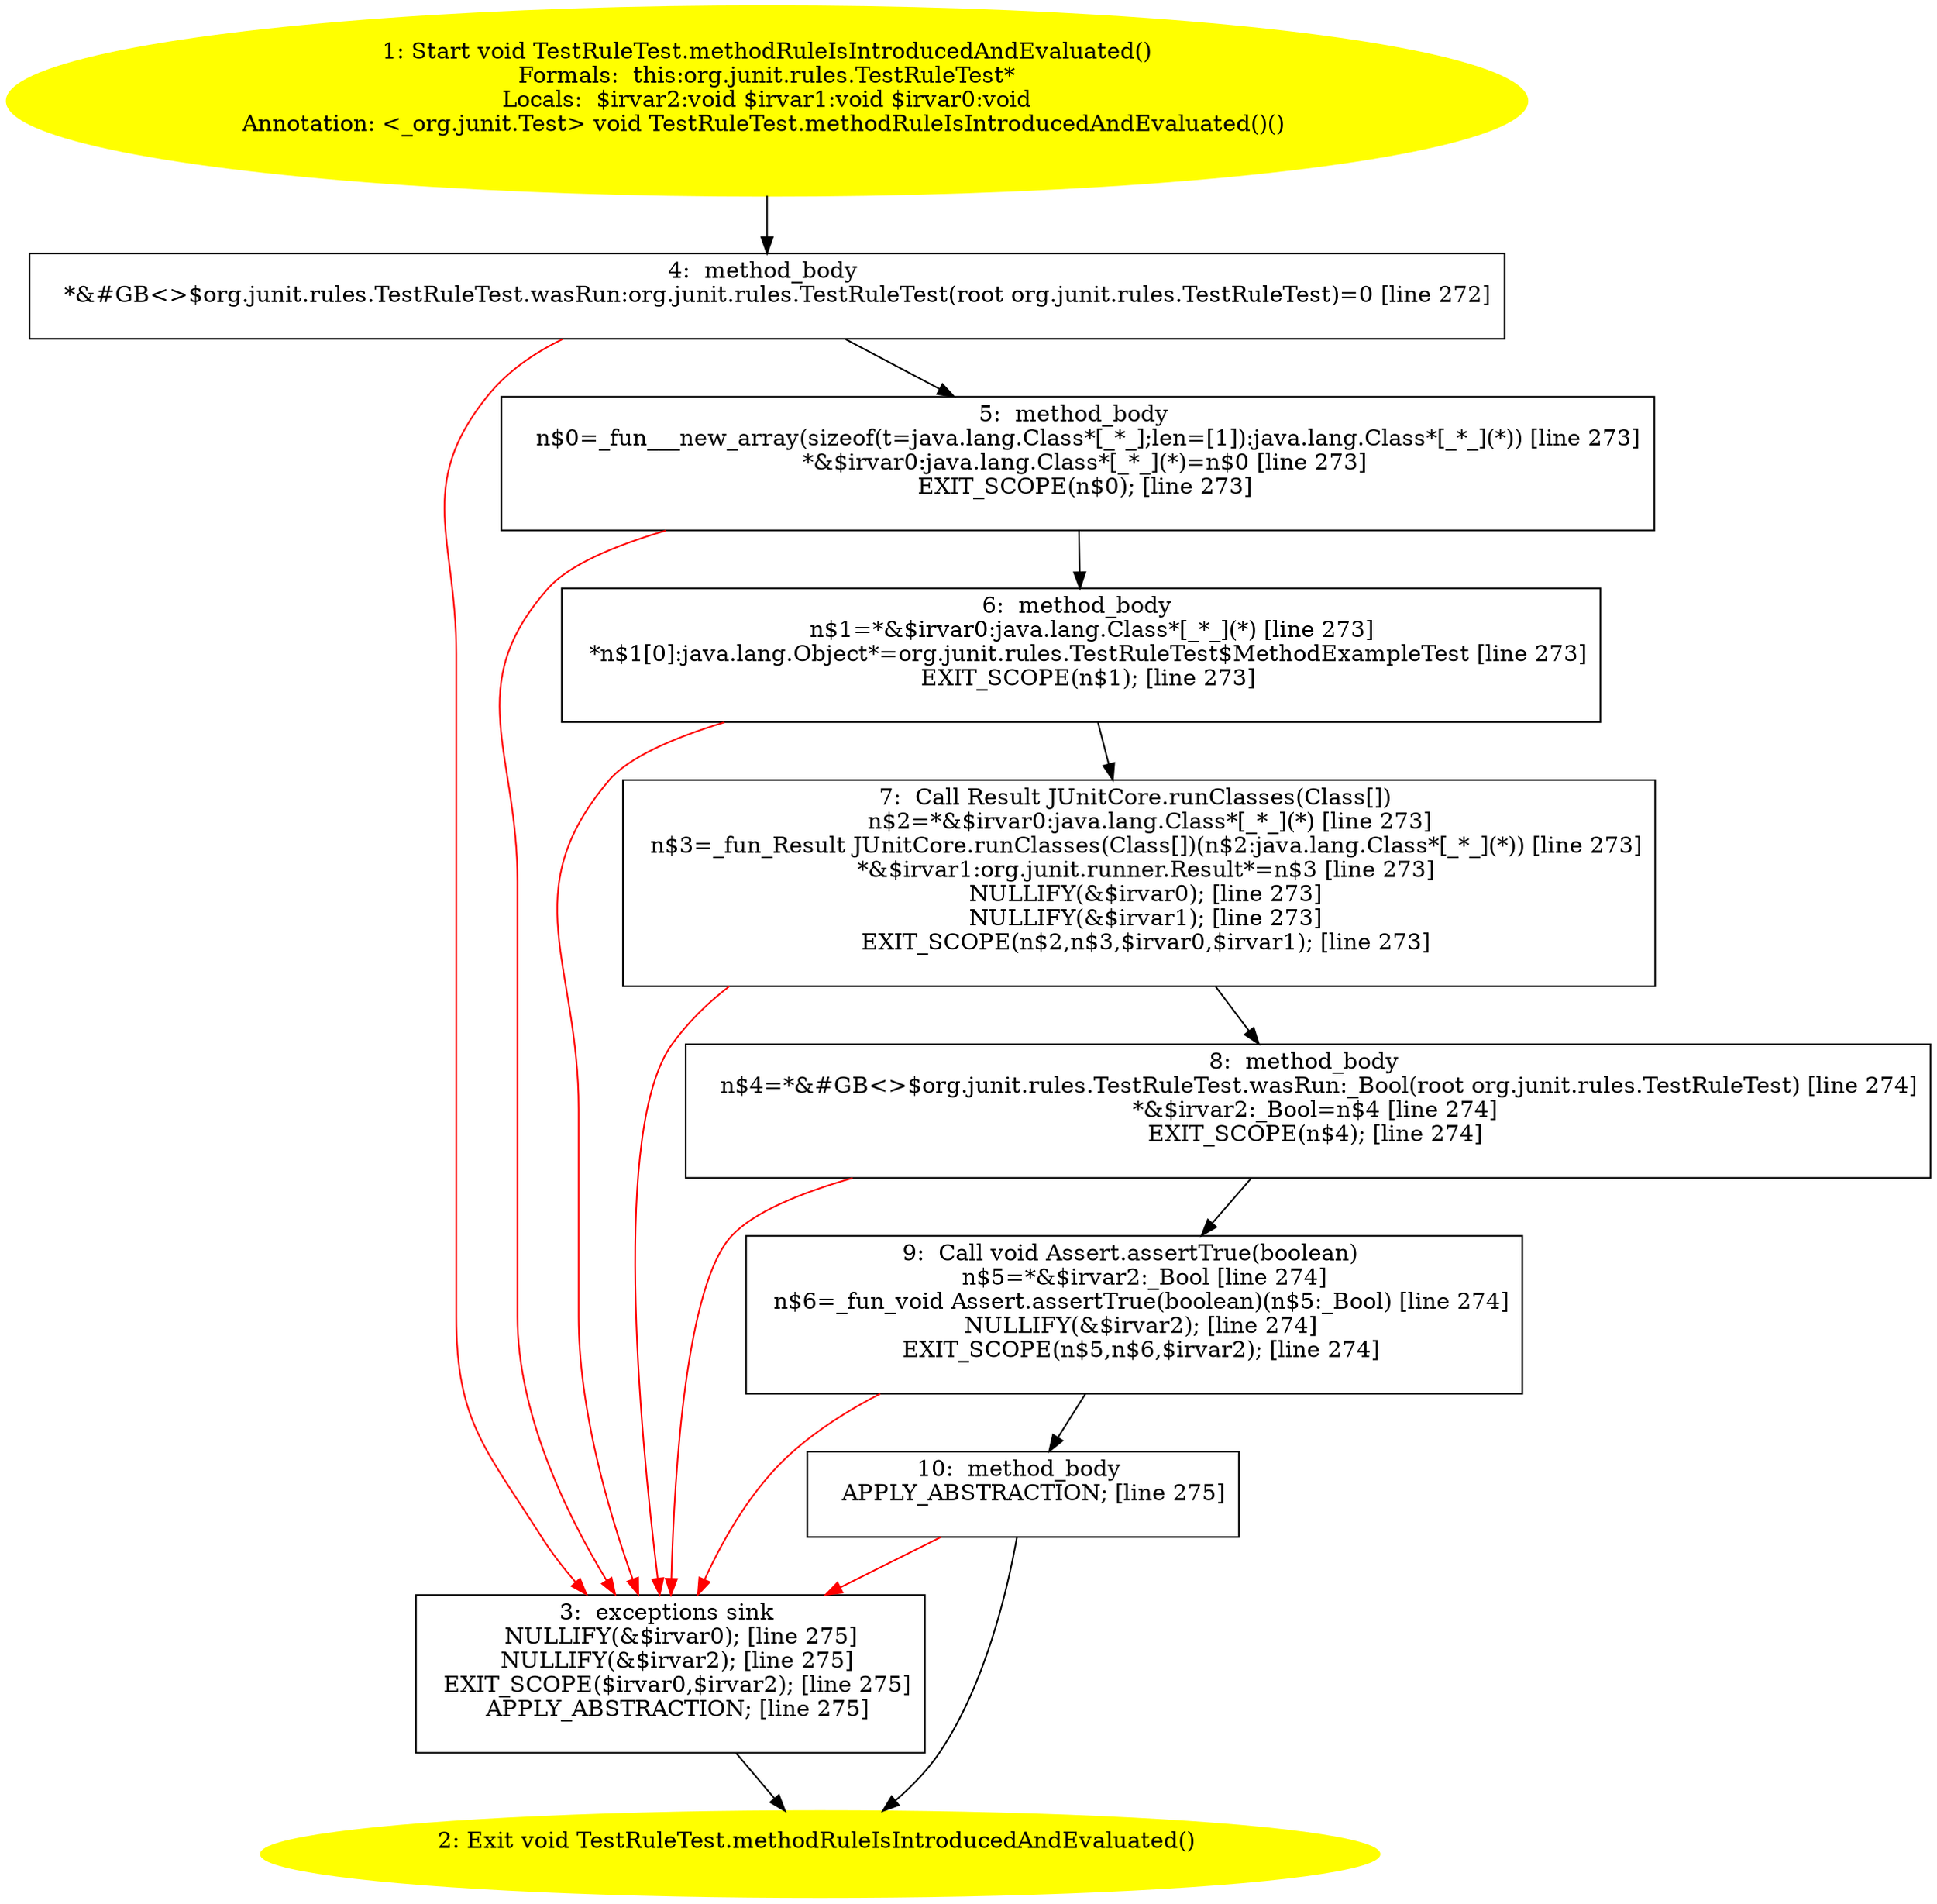 /* @generated */
digraph cfg {
"org.junit.rules.TestRuleTest.methodRuleIsIntroducedAndEvaluated():void.ff5929a97ef025a92b7037120dbfeb3b_1" [label="1: Start void TestRuleTest.methodRuleIsIntroducedAndEvaluated()\nFormals:  this:org.junit.rules.TestRuleTest*\nLocals:  $irvar2:void $irvar1:void $irvar0:void\nAnnotation: <_org.junit.Test> void TestRuleTest.methodRuleIsIntroducedAndEvaluated()() \n  " color=yellow style=filled]
	

	 "org.junit.rules.TestRuleTest.methodRuleIsIntroducedAndEvaluated():void.ff5929a97ef025a92b7037120dbfeb3b_1" -> "org.junit.rules.TestRuleTest.methodRuleIsIntroducedAndEvaluated():void.ff5929a97ef025a92b7037120dbfeb3b_4" ;
"org.junit.rules.TestRuleTest.methodRuleIsIntroducedAndEvaluated():void.ff5929a97ef025a92b7037120dbfeb3b_2" [label="2: Exit void TestRuleTest.methodRuleIsIntroducedAndEvaluated() \n  " color=yellow style=filled]
	

"org.junit.rules.TestRuleTest.methodRuleIsIntroducedAndEvaluated():void.ff5929a97ef025a92b7037120dbfeb3b_3" [label="3:  exceptions sink \n   NULLIFY(&$irvar0); [line 275]\n  NULLIFY(&$irvar2); [line 275]\n  EXIT_SCOPE($irvar0,$irvar2); [line 275]\n  APPLY_ABSTRACTION; [line 275]\n " shape="box"]
	

	 "org.junit.rules.TestRuleTest.methodRuleIsIntroducedAndEvaluated():void.ff5929a97ef025a92b7037120dbfeb3b_3" -> "org.junit.rules.TestRuleTest.methodRuleIsIntroducedAndEvaluated():void.ff5929a97ef025a92b7037120dbfeb3b_2" ;
"org.junit.rules.TestRuleTest.methodRuleIsIntroducedAndEvaluated():void.ff5929a97ef025a92b7037120dbfeb3b_4" [label="4:  method_body \n   *&#GB<>$org.junit.rules.TestRuleTest.wasRun:org.junit.rules.TestRuleTest(root org.junit.rules.TestRuleTest)=0 [line 272]\n " shape="box"]
	

	 "org.junit.rules.TestRuleTest.methodRuleIsIntroducedAndEvaluated():void.ff5929a97ef025a92b7037120dbfeb3b_4" -> "org.junit.rules.TestRuleTest.methodRuleIsIntroducedAndEvaluated():void.ff5929a97ef025a92b7037120dbfeb3b_5" ;
	 "org.junit.rules.TestRuleTest.methodRuleIsIntroducedAndEvaluated():void.ff5929a97ef025a92b7037120dbfeb3b_4" -> "org.junit.rules.TestRuleTest.methodRuleIsIntroducedAndEvaluated():void.ff5929a97ef025a92b7037120dbfeb3b_3" [color="red" ];
"org.junit.rules.TestRuleTest.methodRuleIsIntroducedAndEvaluated():void.ff5929a97ef025a92b7037120dbfeb3b_5" [label="5:  method_body \n   n$0=_fun___new_array(sizeof(t=java.lang.Class*[_*_];len=[1]):java.lang.Class*[_*_](*)) [line 273]\n  *&$irvar0:java.lang.Class*[_*_](*)=n$0 [line 273]\n  EXIT_SCOPE(n$0); [line 273]\n " shape="box"]
	

	 "org.junit.rules.TestRuleTest.methodRuleIsIntroducedAndEvaluated():void.ff5929a97ef025a92b7037120dbfeb3b_5" -> "org.junit.rules.TestRuleTest.methodRuleIsIntroducedAndEvaluated():void.ff5929a97ef025a92b7037120dbfeb3b_6" ;
	 "org.junit.rules.TestRuleTest.methodRuleIsIntroducedAndEvaluated():void.ff5929a97ef025a92b7037120dbfeb3b_5" -> "org.junit.rules.TestRuleTest.methodRuleIsIntroducedAndEvaluated():void.ff5929a97ef025a92b7037120dbfeb3b_3" [color="red" ];
"org.junit.rules.TestRuleTest.methodRuleIsIntroducedAndEvaluated():void.ff5929a97ef025a92b7037120dbfeb3b_6" [label="6:  method_body \n   n$1=*&$irvar0:java.lang.Class*[_*_](*) [line 273]\n  *n$1[0]:java.lang.Object*=org.junit.rules.TestRuleTest$MethodExampleTest [line 273]\n  EXIT_SCOPE(n$1); [line 273]\n " shape="box"]
	

	 "org.junit.rules.TestRuleTest.methodRuleIsIntroducedAndEvaluated():void.ff5929a97ef025a92b7037120dbfeb3b_6" -> "org.junit.rules.TestRuleTest.methodRuleIsIntroducedAndEvaluated():void.ff5929a97ef025a92b7037120dbfeb3b_7" ;
	 "org.junit.rules.TestRuleTest.methodRuleIsIntroducedAndEvaluated():void.ff5929a97ef025a92b7037120dbfeb3b_6" -> "org.junit.rules.TestRuleTest.methodRuleIsIntroducedAndEvaluated():void.ff5929a97ef025a92b7037120dbfeb3b_3" [color="red" ];
"org.junit.rules.TestRuleTest.methodRuleIsIntroducedAndEvaluated():void.ff5929a97ef025a92b7037120dbfeb3b_7" [label="7:  Call Result JUnitCore.runClasses(Class[]) \n   n$2=*&$irvar0:java.lang.Class*[_*_](*) [line 273]\n  n$3=_fun_Result JUnitCore.runClasses(Class[])(n$2:java.lang.Class*[_*_](*)) [line 273]\n  *&$irvar1:org.junit.runner.Result*=n$3 [line 273]\n  NULLIFY(&$irvar0); [line 273]\n  NULLIFY(&$irvar1); [line 273]\n  EXIT_SCOPE(n$2,n$3,$irvar0,$irvar1); [line 273]\n " shape="box"]
	

	 "org.junit.rules.TestRuleTest.methodRuleIsIntroducedAndEvaluated():void.ff5929a97ef025a92b7037120dbfeb3b_7" -> "org.junit.rules.TestRuleTest.methodRuleIsIntroducedAndEvaluated():void.ff5929a97ef025a92b7037120dbfeb3b_8" ;
	 "org.junit.rules.TestRuleTest.methodRuleIsIntroducedAndEvaluated():void.ff5929a97ef025a92b7037120dbfeb3b_7" -> "org.junit.rules.TestRuleTest.methodRuleIsIntroducedAndEvaluated():void.ff5929a97ef025a92b7037120dbfeb3b_3" [color="red" ];
"org.junit.rules.TestRuleTest.methodRuleIsIntroducedAndEvaluated():void.ff5929a97ef025a92b7037120dbfeb3b_8" [label="8:  method_body \n   n$4=*&#GB<>$org.junit.rules.TestRuleTest.wasRun:_Bool(root org.junit.rules.TestRuleTest) [line 274]\n  *&$irvar2:_Bool=n$4 [line 274]\n  EXIT_SCOPE(n$4); [line 274]\n " shape="box"]
	

	 "org.junit.rules.TestRuleTest.methodRuleIsIntroducedAndEvaluated():void.ff5929a97ef025a92b7037120dbfeb3b_8" -> "org.junit.rules.TestRuleTest.methodRuleIsIntroducedAndEvaluated():void.ff5929a97ef025a92b7037120dbfeb3b_9" ;
	 "org.junit.rules.TestRuleTest.methodRuleIsIntroducedAndEvaluated():void.ff5929a97ef025a92b7037120dbfeb3b_8" -> "org.junit.rules.TestRuleTest.methodRuleIsIntroducedAndEvaluated():void.ff5929a97ef025a92b7037120dbfeb3b_3" [color="red" ];
"org.junit.rules.TestRuleTest.methodRuleIsIntroducedAndEvaluated():void.ff5929a97ef025a92b7037120dbfeb3b_9" [label="9:  Call void Assert.assertTrue(boolean) \n   n$5=*&$irvar2:_Bool [line 274]\n  n$6=_fun_void Assert.assertTrue(boolean)(n$5:_Bool) [line 274]\n  NULLIFY(&$irvar2); [line 274]\n  EXIT_SCOPE(n$5,n$6,$irvar2); [line 274]\n " shape="box"]
	

	 "org.junit.rules.TestRuleTest.methodRuleIsIntroducedAndEvaluated():void.ff5929a97ef025a92b7037120dbfeb3b_9" -> "org.junit.rules.TestRuleTest.methodRuleIsIntroducedAndEvaluated():void.ff5929a97ef025a92b7037120dbfeb3b_10" ;
	 "org.junit.rules.TestRuleTest.methodRuleIsIntroducedAndEvaluated():void.ff5929a97ef025a92b7037120dbfeb3b_9" -> "org.junit.rules.TestRuleTest.methodRuleIsIntroducedAndEvaluated():void.ff5929a97ef025a92b7037120dbfeb3b_3" [color="red" ];
"org.junit.rules.TestRuleTest.methodRuleIsIntroducedAndEvaluated():void.ff5929a97ef025a92b7037120dbfeb3b_10" [label="10:  method_body \n   APPLY_ABSTRACTION; [line 275]\n " shape="box"]
	

	 "org.junit.rules.TestRuleTest.methodRuleIsIntroducedAndEvaluated():void.ff5929a97ef025a92b7037120dbfeb3b_10" -> "org.junit.rules.TestRuleTest.methodRuleIsIntroducedAndEvaluated():void.ff5929a97ef025a92b7037120dbfeb3b_2" ;
	 "org.junit.rules.TestRuleTest.methodRuleIsIntroducedAndEvaluated():void.ff5929a97ef025a92b7037120dbfeb3b_10" -> "org.junit.rules.TestRuleTest.methodRuleIsIntroducedAndEvaluated():void.ff5929a97ef025a92b7037120dbfeb3b_3" [color="red" ];
}
